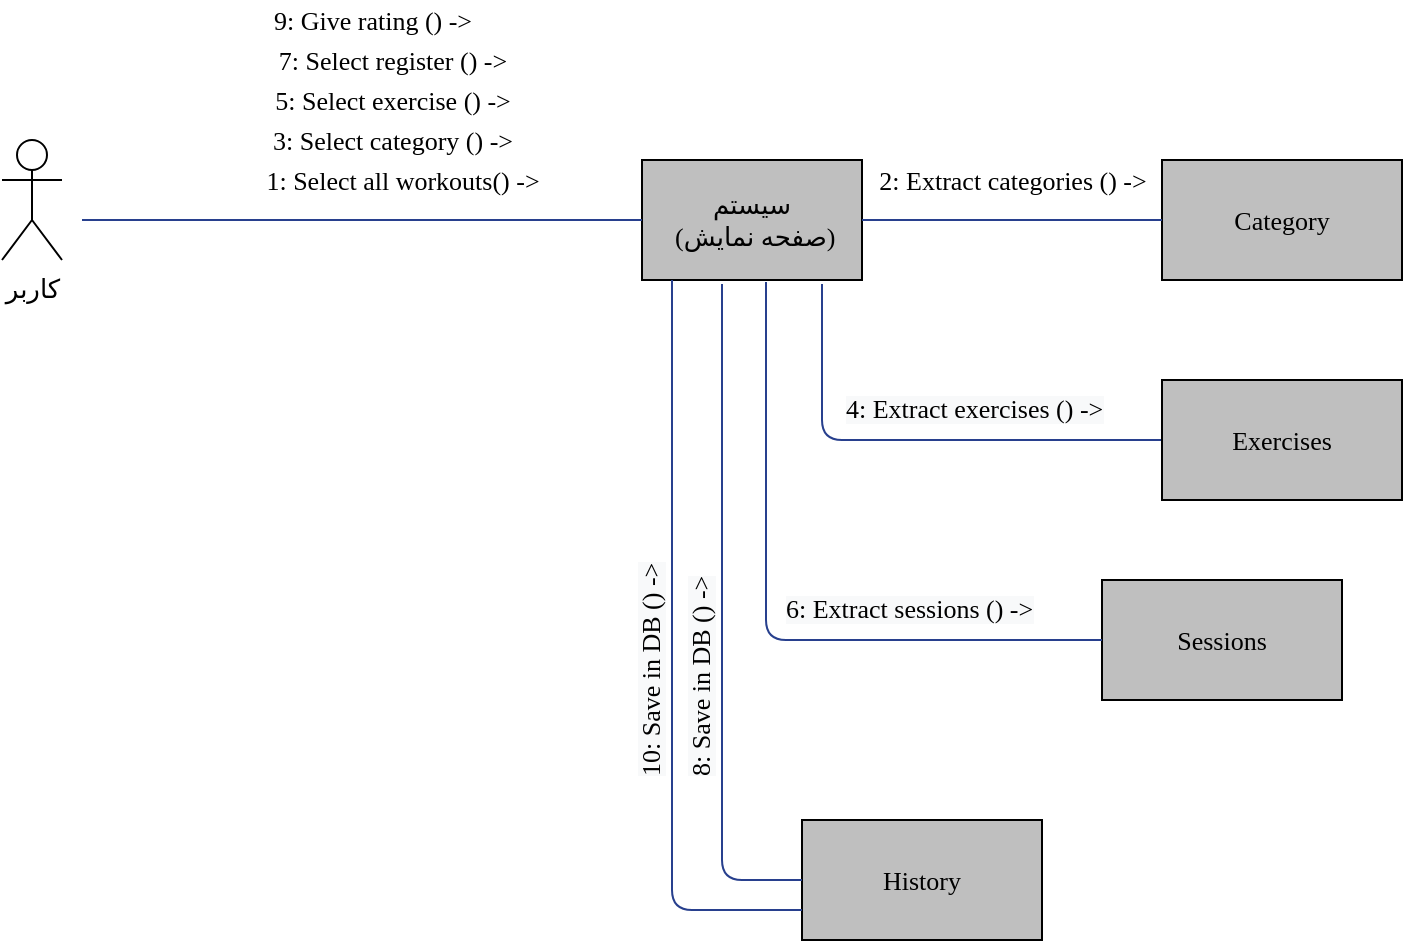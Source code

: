 <mxfile version="14.8.0" type="github">
  <diagram id="3rxcRG7_KeM766j_jDJI" name="Page-1">
    <mxGraphModel dx="782" dy="436" grid="1" gridSize="10" guides="1" tooltips="1" connect="1" arrows="1" fold="1" page="1" pageScale="1" pageWidth="850" pageHeight="1100" math="0" shadow="0">
      <root>
        <mxCell id="0" />
        <mxCell id="1" parent="0" />
        <mxCell id="IZPJPcY7To4VbOwBgczM-1" value="&lt;font face=&quot;B Zar&quot; style=&quot;font-size: 13px&quot;&gt;کاربر&lt;/font&gt;" style="shape=umlActor;verticalLabelPosition=bottom;verticalAlign=top;html=1;outlineConnect=0;" parent="1" vertex="1">
          <mxGeometry x="140" y="160" width="30" height="60" as="geometry" />
        </mxCell>
        <mxCell id="IZPJPcY7To4VbOwBgczM-2" value="&lt;font face=&quot;B Zar&quot; style=&quot;font-size: 13px&quot;&gt;سیستم&lt;br&gt;&amp;nbsp;(صفحه نمایش)&lt;/font&gt;" style="rounded=0;whiteSpace=wrap;html=1;fillColor=#BFBFBF;" parent="1" vertex="1">
          <mxGeometry x="460" y="170" width="110" height="60" as="geometry" />
        </mxCell>
        <mxCell id="IZPJPcY7To4VbOwBgczM-3" value="&lt;font face=&quot;Times New Roman&quot; style=&quot;font-size: 13px&quot;&gt;Category&lt;/font&gt;" style="rounded=0;whiteSpace=wrap;html=1;fillColor=#BFBFBF;" parent="1" vertex="1">
          <mxGeometry x="720" y="170" width="120" height="60" as="geometry" />
        </mxCell>
        <mxCell id="IZPJPcY7To4VbOwBgczM-4" value="" style="endArrow=none;html=1;strokeColor=#28408E;" parent="1" edge="1">
          <mxGeometry width="50" height="50" relative="1" as="geometry">
            <mxPoint x="180" y="200" as="sourcePoint" />
            <mxPoint x="460" y="200" as="targetPoint" />
          </mxGeometry>
        </mxCell>
        <mxCell id="IZPJPcY7To4VbOwBgczM-6" value="&lt;font face=&quot;Times New Roman&quot; style=&quot;font-size: 13px&quot;&gt;1: Select all workouts() -&amp;gt;&lt;/font&gt;" style="text;html=1;align=center;verticalAlign=middle;resizable=0;points=[];autosize=1;" parent="1" vertex="1">
          <mxGeometry x="265" y="170" width="150" height="20" as="geometry" />
        </mxCell>
        <mxCell id="IZPJPcY7To4VbOwBgczM-7" value="&lt;font face=&quot;Times New Roman&quot; style=&quot;font-size: 13px&quot;&gt;3: Select category () -&amp;gt;&lt;/font&gt;" style="text;html=1;align=center;verticalAlign=middle;resizable=0;points=[];autosize=1;" parent="1" vertex="1">
          <mxGeometry x="265" y="150" width="140" height="20" as="geometry" />
        </mxCell>
        <mxCell id="IZPJPcY7To4VbOwBgczM-8" value="&lt;font face=&quot;Times New Roman&quot; style=&quot;font-size: 13px&quot;&gt;5: Select exercise () -&amp;gt;&lt;/font&gt;" style="text;html=1;align=center;verticalAlign=middle;resizable=0;points=[];autosize=1;" parent="1" vertex="1">
          <mxGeometry x="270" y="130" width="130" height="20" as="geometry" />
        </mxCell>
        <mxCell id="IZPJPcY7To4VbOwBgczM-12" value="&lt;font face=&quot;Times New Roman&quot; style=&quot;font-size: 13px&quot;&gt;2: Extract categories () -&amp;gt;&lt;/font&gt;" style="text;html=1;align=center;verticalAlign=middle;resizable=0;points=[];autosize=1;rotation=0;" parent="1" vertex="1">
          <mxGeometry x="570" y="170" width="150" height="20" as="geometry" />
        </mxCell>
        <mxCell id="IZPJPcY7To4VbOwBgczM-13" value="" style="endArrow=none;html=1;exitX=0;exitY=0.5;exitDx=0;exitDy=0;entryX=1;entryY=0.5;entryDx=0;entryDy=0;strokeColor=#28408E;" parent="1" source="IZPJPcY7To4VbOwBgczM-3" target="IZPJPcY7To4VbOwBgczM-2" edge="1">
          <mxGeometry width="50" height="50" relative="1" as="geometry">
            <mxPoint x="410" y="270" as="sourcePoint" />
            <mxPoint x="460" y="220" as="targetPoint" />
          </mxGeometry>
        </mxCell>
        <mxCell id="IZPJPcY7To4VbOwBgczM-14" value="&lt;font face=&quot;Times New Roman&quot; style=&quot;font-size: 13px&quot;&gt;History&lt;/font&gt;" style="rounded=0;whiteSpace=wrap;html=1;fillColor=#BFBFBF;" parent="1" vertex="1">
          <mxGeometry x="540" y="500" width="120" height="60" as="geometry" />
        </mxCell>
        <mxCell id="IZPJPcY7To4VbOwBgczM-15" value="" style="endArrow=none;html=1;exitX=0;exitY=0.5;exitDx=0;exitDy=0;strokeColor=#28408E;" parent="1" source="zoFUiw46XJQW-G4aNhdD-3" edge="1">
          <mxGeometry width="50" height="50" relative="1" as="geometry">
            <mxPoint x="410" y="270" as="sourcePoint" />
            <mxPoint x="550" y="232" as="targetPoint" />
            <Array as="points">
              <mxPoint x="550" y="310" />
            </Array>
          </mxGeometry>
        </mxCell>
        <mxCell id="IZPJPcY7To4VbOwBgczM-16" value="&lt;span style=&quot;color: rgb(0 , 0 , 0) ; font-style: normal ; font-weight: normal ; letter-spacing: normal ; text-align: center ; text-indent: 0px ; text-transform: none ; word-spacing: 0px ; background-color: rgb(248 , 249 , 250) ; text-decoration: none ; display: inline ; float: none&quot;&gt;&lt;font face=&quot;Times New Roman&quot; style=&quot;font-size: 13px&quot;&gt;4: Extract exercises () -&amp;gt;&lt;/font&gt;&lt;/span&gt;" style="text;whiteSpace=wrap;html=1;rotation=0;" parent="1" vertex="1">
          <mxGeometry x="560" y="280" width="160" height="30" as="geometry" />
        </mxCell>
        <mxCell id="IZPJPcY7To4VbOwBgczM-17" value="&lt;font face=&quot;Times New Roman&quot; style=&quot;font-size: 13px&quot;&gt;7: Select register () -&amp;gt;&lt;/font&gt;" style="text;html=1;align=center;verticalAlign=middle;resizable=0;points=[];autosize=1;" parent="1" vertex="1">
          <mxGeometry x="270" y="110" width="130" height="20" as="geometry" />
        </mxCell>
        <mxCell id="IZPJPcY7To4VbOwBgczM-18" value="&lt;span style=&quot;color: rgb(0 , 0 , 0) ; font-style: normal ; font-weight: normal ; letter-spacing: normal ; text-align: center ; text-indent: 0px ; text-transform: none ; word-spacing: 0px ; background-color: rgb(248 , 249 , 250) ; text-decoration: none ; display: inline ; float: none&quot;&gt;&lt;font style=&quot;font-size: 13px&quot; face=&quot;Times New Roman&quot;&gt;8: Save in DB () -&amp;gt;&lt;/font&gt;&lt;/span&gt;" style="text;whiteSpace=wrap;html=1;rotation=-90;" parent="1" vertex="1">
          <mxGeometry x="405" y="380" width="170" height="30" as="geometry" />
        </mxCell>
        <mxCell id="zoFUiw46XJQW-G4aNhdD-3" value="&lt;font face=&quot;Times New Roman&quot; style=&quot;font-size: 13px&quot;&gt;Exercises&lt;/font&gt;" style="rounded=0;whiteSpace=wrap;html=1;fillColor=#BFBFBF;" vertex="1" parent="1">
          <mxGeometry x="720" y="280" width="120" height="60" as="geometry" />
        </mxCell>
        <mxCell id="zoFUiw46XJQW-G4aNhdD-4" value="&lt;font face=&quot;Times New Roman&quot; style=&quot;font-size: 13px&quot;&gt;Sessions&lt;/font&gt;" style="rounded=0;whiteSpace=wrap;html=1;fillColor=#BFBFBF;" vertex="1" parent="1">
          <mxGeometry x="690" y="380" width="120" height="60" as="geometry" />
        </mxCell>
        <mxCell id="zoFUiw46XJQW-G4aNhdD-5" value="" style="endArrow=none;html=1;exitX=0;exitY=0.5;exitDx=0;exitDy=0;strokeColor=#28408E;" edge="1" parent="1" source="zoFUiw46XJQW-G4aNhdD-4">
          <mxGeometry width="50" height="50" relative="1" as="geometry">
            <mxPoint x="320" y="400" as="sourcePoint" />
            <mxPoint x="522" y="231" as="targetPoint" />
            <Array as="points">
              <mxPoint x="522" y="410" />
            </Array>
          </mxGeometry>
        </mxCell>
        <mxCell id="zoFUiw46XJQW-G4aNhdD-6" value="&lt;span style=&quot;color: rgb(0 , 0 , 0) ; font-style: normal ; font-weight: normal ; letter-spacing: normal ; text-align: center ; text-indent: 0px ; text-transform: none ; word-spacing: 0px ; background-color: rgb(248 , 249 , 250) ; text-decoration: none ; display: inline ; float: none&quot;&gt;&lt;font face=&quot;Times New Roman&quot; style=&quot;font-size: 13px&quot;&gt;6: Extract sessions () -&amp;gt;&lt;/font&gt;&lt;/span&gt;" style="text;whiteSpace=wrap;html=1;rotation=0;" vertex="1" parent="1">
          <mxGeometry x="530" y="380" width="160" height="30" as="geometry" />
        </mxCell>
        <mxCell id="zoFUiw46XJQW-G4aNhdD-7" value="&lt;font face=&quot;Times New Roman&quot; style=&quot;font-size: 13px&quot;&gt;9: Give rating () -&amp;gt;&lt;/font&gt;" style="text;html=1;align=center;verticalAlign=middle;resizable=0;points=[];autosize=1;" vertex="1" parent="1">
          <mxGeometry x="270" y="90" width="110" height="20" as="geometry" />
        </mxCell>
        <mxCell id="zoFUiw46XJQW-G4aNhdD-8" value="" style="endArrow=none;html=1;exitX=0;exitY=0.5;exitDx=0;exitDy=0;strokeColor=#28408E;" edge="1" parent="1" source="IZPJPcY7To4VbOwBgczM-14">
          <mxGeometry width="50" height="50" relative="1" as="geometry">
            <mxPoint x="490" y="518" as="sourcePoint" />
            <mxPoint x="500" y="232" as="targetPoint" />
            <Array as="points">
              <mxPoint x="500" y="530" />
            </Array>
          </mxGeometry>
        </mxCell>
        <mxCell id="zoFUiw46XJQW-G4aNhdD-9" value="" style="endArrow=none;html=1;exitX=0;exitY=0.75;exitDx=0;exitDy=0;strokeColor=#28408E;" edge="1" parent="1" source="IZPJPcY7To4VbOwBgczM-14">
          <mxGeometry width="50" height="50" relative="1" as="geometry">
            <mxPoint x="520" y="540" as="sourcePoint" />
            <mxPoint x="475" y="230" as="targetPoint" />
            <Array as="points">
              <mxPoint x="475" y="545" />
            </Array>
          </mxGeometry>
        </mxCell>
        <mxCell id="zoFUiw46XJQW-G4aNhdD-10" value="&lt;span style=&quot;color: rgb(0 , 0 , 0) ; font-style: normal ; font-weight: normal ; letter-spacing: normal ; text-align: center ; text-indent: 0px ; text-transform: none ; word-spacing: 0px ; background-color: rgb(248 , 249 , 250) ; text-decoration: none ; display: inline ; float: none&quot;&gt;&lt;font face=&quot;Times New Roman&quot; style=&quot;font-size: 13px&quot;&gt;10: Save in DB () -&amp;gt;&lt;/font&gt;&lt;/span&gt;" style="text;whiteSpace=wrap;html=1;rotation=-90;" vertex="1" parent="1">
          <mxGeometry x="380" y="380" width="170" height="30" as="geometry" />
        </mxCell>
      </root>
    </mxGraphModel>
  </diagram>
</mxfile>
